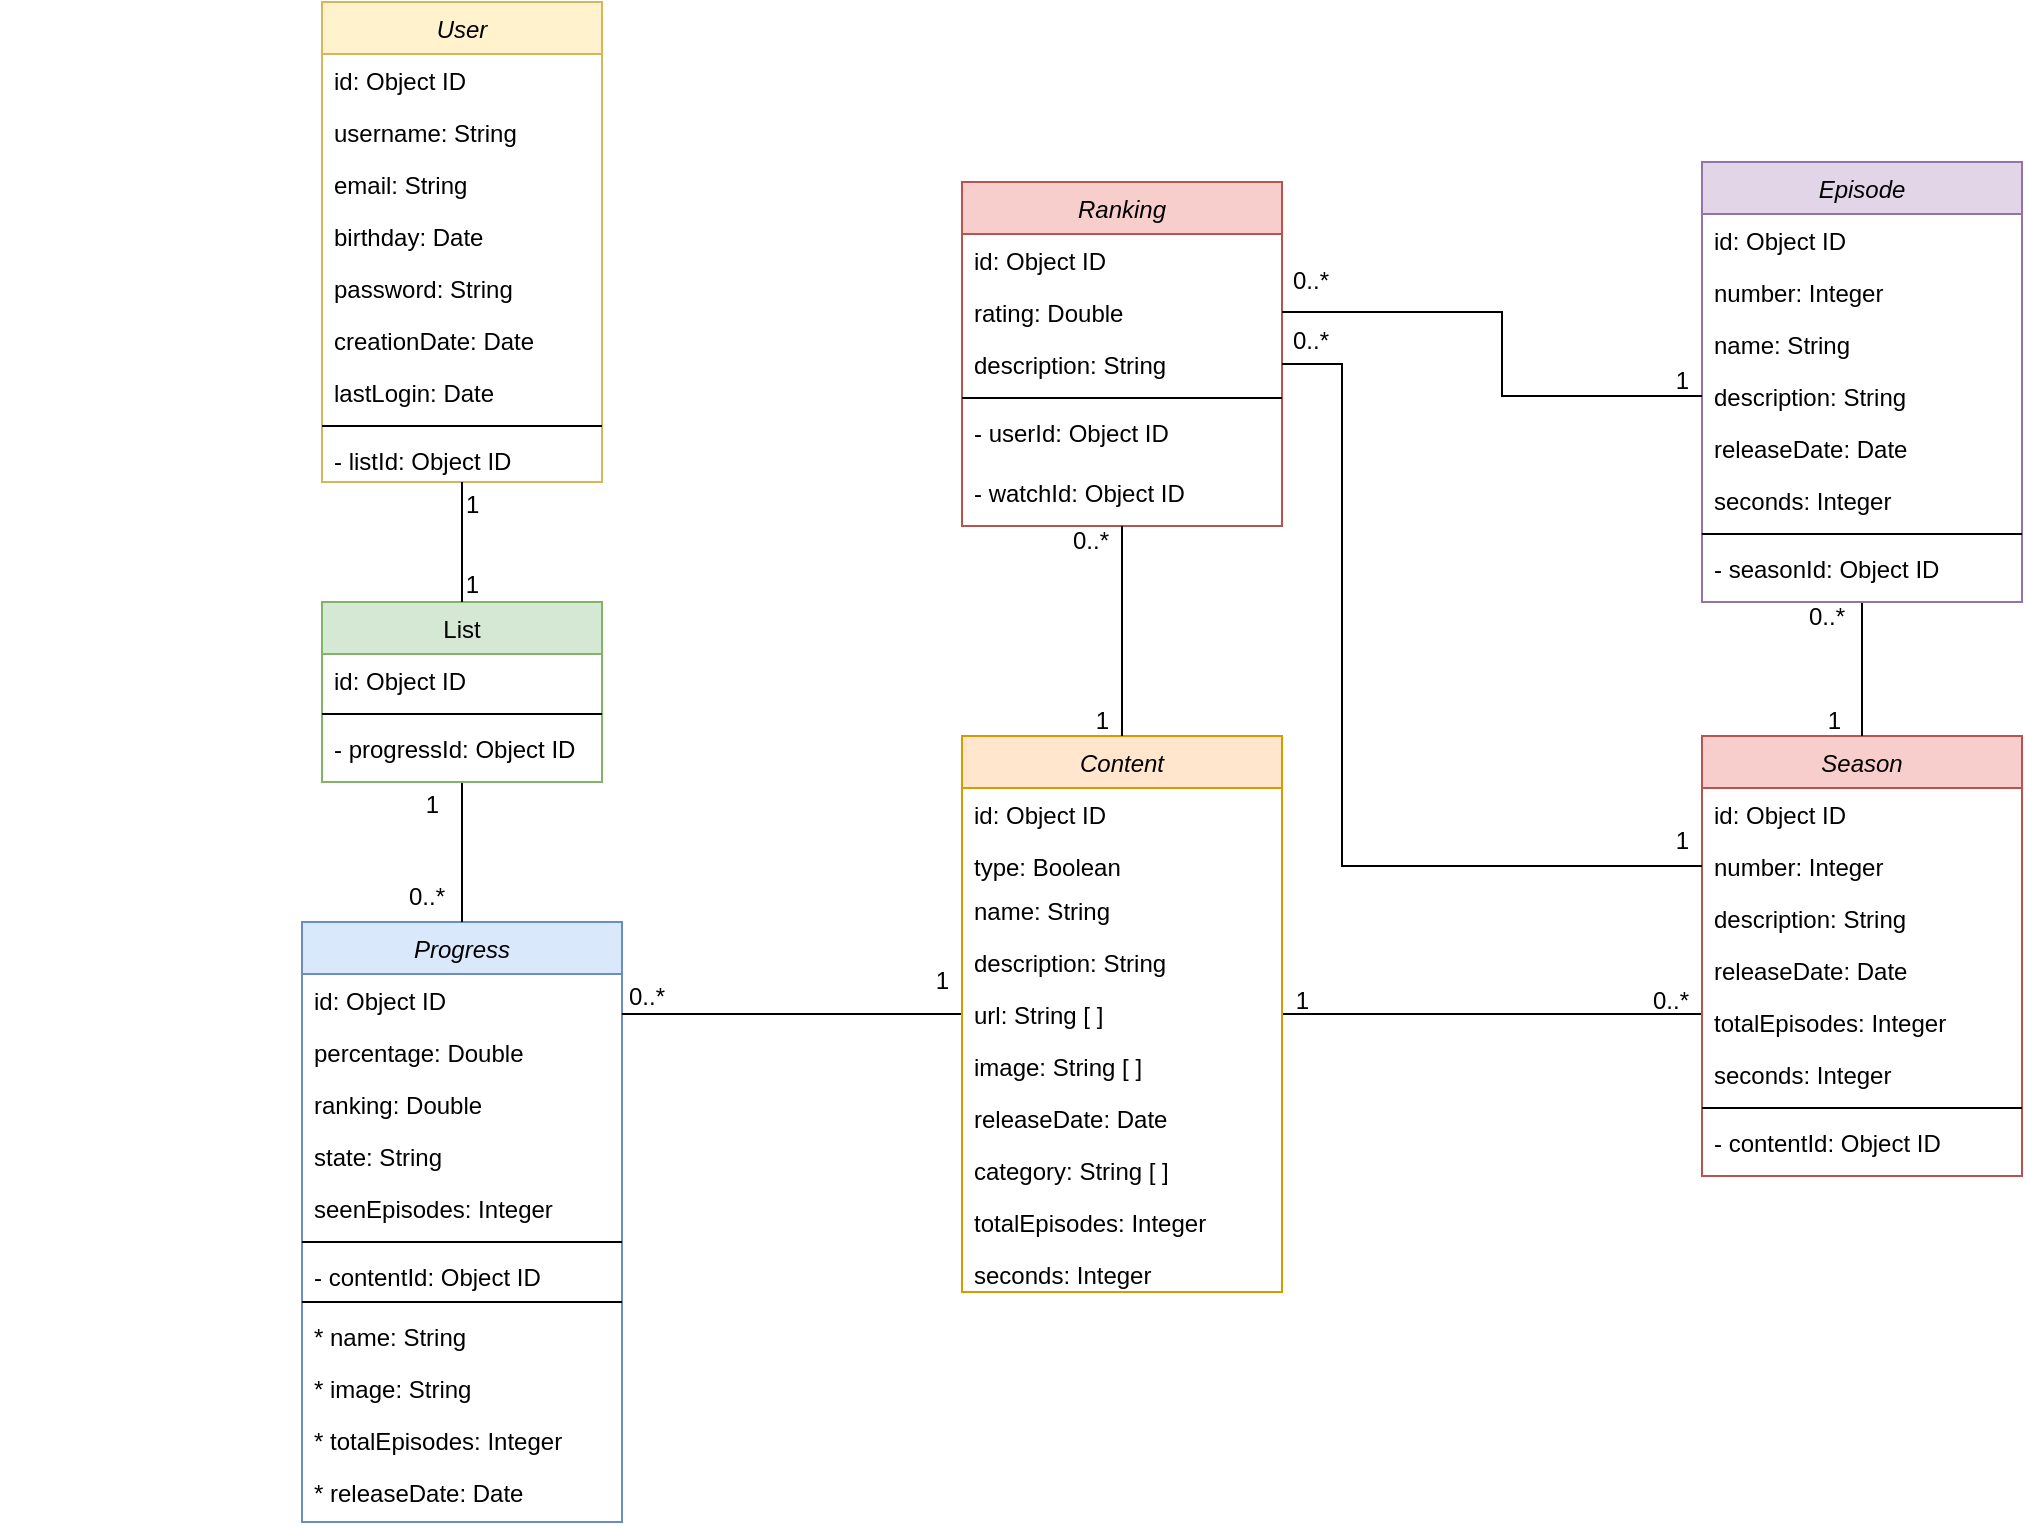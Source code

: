<mxfile version="18.1.2" type="device"><diagram id="C5RBs43oDa-KdzZeNtuy" name="Page-1"><mxGraphModel dx="1873" dy="628" grid="1" gridSize="10" guides="1" tooltips="1" connect="1" arrows="1" fold="1" page="1" pageScale="1" pageWidth="827" pageHeight="1169" math="0" shadow="0"><root><mxCell id="WIyWlLk6GJQsqaUBKTNV-0"/><mxCell id="WIyWlLk6GJQsqaUBKTNV-1" parent="WIyWlLk6GJQsqaUBKTNV-0"/><mxCell id="jVOlEFACnWERSfwX0mXI-0" value="Progress" style="swimlane;fontStyle=2;align=center;verticalAlign=top;childLayout=stackLayout;horizontal=1;startSize=26;horizontalStack=0;resizeParent=1;resizeLast=0;collapsible=1;marginBottom=0;rounded=0;shadow=0;strokeWidth=1;fillColor=#dae8fc;strokeColor=#6c8ebf;" parent="WIyWlLk6GJQsqaUBKTNV-1" vertex="1"><mxGeometry x="-710" y="530" width="160" height="300" as="geometry"><mxRectangle x="230" y="140" width="160" height="26" as="alternateBounds"/></mxGeometry></mxCell><mxCell id="jVOlEFACnWERSfwX0mXI-1" value="id: Object ID" style="text;align=left;verticalAlign=top;spacingLeft=4;spacingRight=4;overflow=hidden;rotatable=0;points=[[0,0.5],[1,0.5]];portConstraint=eastwest;" parent="jVOlEFACnWERSfwX0mXI-0" vertex="1"><mxGeometry y="26" width="160" height="26" as="geometry"/></mxCell><mxCell id="jVOlEFACnWERSfwX0mXI-2" value="percentage: Double" style="text;align=left;verticalAlign=top;spacingLeft=4;spacingRight=4;overflow=hidden;rotatable=0;points=[[0,0.5],[1,0.5]];portConstraint=eastwest;rounded=0;shadow=0;html=0;" parent="jVOlEFACnWERSfwX0mXI-0" vertex="1"><mxGeometry y="52" width="160" height="26" as="geometry"/></mxCell><mxCell id="jVOlEFACnWERSfwX0mXI-3" value="ranking: Double " style="text;align=left;verticalAlign=top;spacingLeft=4;spacingRight=4;overflow=hidden;rotatable=0;points=[[0,0.5],[1,0.5]];portConstraint=eastwest;rounded=0;shadow=0;html=0;" parent="jVOlEFACnWERSfwX0mXI-0" vertex="1"><mxGeometry y="78" width="160" height="26" as="geometry"/></mxCell><mxCell id="jVOlEFACnWERSfwX0mXI-31" value="state: String " style="text;align=left;verticalAlign=top;spacingLeft=4;spacingRight=4;overflow=hidden;rotatable=0;points=[[0,0.5],[1,0.5]];portConstraint=eastwest;rounded=0;shadow=0;html=0;" parent="jVOlEFACnWERSfwX0mXI-0" vertex="1"><mxGeometry y="104" width="160" height="26" as="geometry"/></mxCell><mxCell id="jVOlEFACnWERSfwX0mXI-33" value="seenEpisodes: Integer " style="text;align=left;verticalAlign=top;spacingLeft=4;spacingRight=4;overflow=hidden;rotatable=0;points=[[0,0.5],[1,0.5]];portConstraint=eastwest;rounded=0;shadow=0;html=0;" parent="jVOlEFACnWERSfwX0mXI-0" vertex="1"><mxGeometry y="130" width="160" height="26" as="geometry"/></mxCell><mxCell id="jVOlEFACnWERSfwX0mXI-4" value="" style="line;html=1;strokeWidth=1;align=left;verticalAlign=middle;spacingTop=-1;spacingLeft=3;spacingRight=3;rotatable=0;labelPosition=right;points=[];portConstraint=eastwest;" parent="jVOlEFACnWERSfwX0mXI-0" vertex="1"><mxGeometry y="156" width="160" height="8" as="geometry"/></mxCell><mxCell id="jVOlEFACnWERSfwX0mXI-5" value="- contentId: Object ID" style="text;align=left;verticalAlign=top;spacingLeft=4;spacingRight=4;overflow=hidden;rotatable=0;points=[[0,0.5],[1,0.5]];portConstraint=eastwest;" parent="jVOlEFACnWERSfwX0mXI-0" vertex="1"><mxGeometry y="164" width="160" height="22" as="geometry"/></mxCell><mxCell id="jVOlEFACnWERSfwX0mXI-30" value="" style="line;html=1;strokeWidth=1;align=left;verticalAlign=middle;spacingTop=-1;spacingLeft=3;spacingRight=3;rotatable=0;labelPosition=right;points=[];portConstraint=eastwest;" parent="jVOlEFACnWERSfwX0mXI-0" vertex="1"><mxGeometry y="186" width="160" height="8" as="geometry"/></mxCell><mxCell id="jVOlEFACnWERSfwX0mXI-9" value="* name: String " style="text;align=left;verticalAlign=top;spacingLeft=4;spacingRight=4;overflow=hidden;rotatable=0;points=[[0,0.5],[1,0.5]];portConstraint=eastwest;rounded=0;shadow=0;html=0;" parent="jVOlEFACnWERSfwX0mXI-0" vertex="1"><mxGeometry y="194" width="160" height="26" as="geometry"/></mxCell><mxCell id="jVOlEFACnWERSfwX0mXI-27" value="* image: String " style="text;align=left;verticalAlign=top;spacingLeft=4;spacingRight=4;overflow=hidden;rotatable=0;points=[[0,0.5],[1,0.5]];portConstraint=eastwest;rounded=0;shadow=0;html=0;" parent="jVOlEFACnWERSfwX0mXI-0" vertex="1"><mxGeometry y="220" width="160" height="26" as="geometry"/></mxCell><mxCell id="jVOlEFACnWERSfwX0mXI-26" value="* totalEpisodes: Integer " style="text;align=left;verticalAlign=top;spacingLeft=4;spacingRight=4;overflow=hidden;rotatable=0;points=[[0,0.5],[1,0.5]];portConstraint=eastwest;rounded=0;shadow=0;html=0;" parent="jVOlEFACnWERSfwX0mXI-0" vertex="1"><mxGeometry y="246" width="160" height="26" as="geometry"/></mxCell><mxCell id="jVOlEFACnWERSfwX0mXI-32" value="* releaseDate: Date " style="text;align=left;verticalAlign=top;spacingLeft=4;spacingRight=4;overflow=hidden;rotatable=0;points=[[0,0.5],[1,0.5]];portConstraint=eastwest;rounded=0;shadow=0;html=0;" parent="jVOlEFACnWERSfwX0mXI-0" vertex="1"><mxGeometry y="272" width="160" height="26" as="geometry"/></mxCell><mxCell id="jVOlEFACnWERSfwX0mXI-10" value="User" style="swimlane;fontStyle=2;align=center;verticalAlign=top;childLayout=stackLayout;horizontal=1;startSize=26;horizontalStack=0;resizeParent=1;resizeLast=0;collapsible=1;marginBottom=0;rounded=0;shadow=0;strokeWidth=1;fillColor=#fff2cc;strokeColor=#d6b656;" parent="WIyWlLk6GJQsqaUBKTNV-1" vertex="1"><mxGeometry x="-700" y="70" width="140" height="240" as="geometry"><mxRectangle x="230" y="140" width="160" height="26" as="alternateBounds"/></mxGeometry></mxCell><mxCell id="jVOlEFACnWERSfwX0mXI-11" value="id: Object ID" style="text;align=left;verticalAlign=top;spacingLeft=4;spacingRight=4;overflow=hidden;rotatable=0;points=[[0,0.5],[1,0.5]];portConstraint=eastwest;" parent="jVOlEFACnWERSfwX0mXI-10" vertex="1"><mxGeometry y="26" width="140" height="26" as="geometry"/></mxCell><mxCell id="jVOlEFACnWERSfwX0mXI-12" value="username: String" style="text;align=left;verticalAlign=top;spacingLeft=4;spacingRight=4;overflow=hidden;rotatable=0;points=[[0,0.5],[1,0.5]];portConstraint=eastwest;rounded=0;shadow=0;html=0;" parent="jVOlEFACnWERSfwX0mXI-10" vertex="1"><mxGeometry y="52" width="140" height="26" as="geometry"/></mxCell><mxCell id="jVOlEFACnWERSfwX0mXI-13" value="email: String " style="text;align=left;verticalAlign=top;spacingLeft=4;spacingRight=4;overflow=hidden;rotatable=0;points=[[0,0.5],[1,0.5]];portConstraint=eastwest;rounded=0;shadow=0;html=0;" parent="jVOlEFACnWERSfwX0mXI-10" vertex="1"><mxGeometry y="78" width="140" height="26" as="geometry"/></mxCell><mxCell id="jVOlEFACnWERSfwX0mXI-14" value="birthday: Date " style="text;align=left;verticalAlign=top;spacingLeft=4;spacingRight=4;overflow=hidden;rotatable=0;points=[[0,0.5],[1,0.5]];portConstraint=eastwest;rounded=0;shadow=0;html=0;" parent="jVOlEFACnWERSfwX0mXI-10" vertex="1"><mxGeometry y="104" width="140" height="26" as="geometry"/></mxCell><mxCell id="jVOlEFACnWERSfwX0mXI-15" value="password: String " style="text;align=left;verticalAlign=top;spacingLeft=4;spacingRight=4;overflow=hidden;rotatable=0;points=[[0,0.5],[1,0.5]];portConstraint=eastwest;rounded=0;shadow=0;html=0;" parent="jVOlEFACnWERSfwX0mXI-10" vertex="1"><mxGeometry y="130" width="140" height="26" as="geometry"/></mxCell><mxCell id="jVOlEFACnWERSfwX0mXI-16" value="creationDate: Date " style="text;align=left;verticalAlign=top;spacingLeft=4;spacingRight=4;overflow=hidden;rotatable=0;points=[[0,0.5],[1,0.5]];portConstraint=eastwest;rounded=0;shadow=0;html=0;" parent="jVOlEFACnWERSfwX0mXI-10" vertex="1"><mxGeometry y="156" width="140" height="26" as="geometry"/></mxCell><mxCell id="jVOlEFACnWERSfwX0mXI-17" value="lastLogin: Date " style="text;align=left;verticalAlign=top;spacingLeft=4;spacingRight=4;overflow=hidden;rotatable=0;points=[[0,0.5],[1,0.5]];portConstraint=eastwest;rounded=0;shadow=0;html=0;" parent="jVOlEFACnWERSfwX0mXI-10" vertex="1"><mxGeometry y="182" width="140" height="26" as="geometry"/></mxCell><mxCell id="jVOlEFACnWERSfwX0mXI-18" value="" style="line;html=1;strokeWidth=1;align=left;verticalAlign=middle;spacingTop=-1;spacingLeft=3;spacingRight=3;rotatable=0;labelPosition=right;points=[];portConstraint=eastwest;" parent="jVOlEFACnWERSfwX0mXI-10" vertex="1"><mxGeometry y="208" width="140" height="8" as="geometry"/></mxCell><mxCell id="jVOlEFACnWERSfwX0mXI-19" value="- listId: Object ID" style="text;align=left;verticalAlign=top;spacingLeft=4;spacingRight=4;overflow=hidden;rotatable=0;points=[[0,0.5],[1,0.5]];portConstraint=eastwest;" parent="jVOlEFACnWERSfwX0mXI-10" vertex="1"><mxGeometry y="216" width="140" height="24" as="geometry"/></mxCell><mxCell id="ga9WrHaloI6LaUh1AZcm-3" style="edgeStyle=elbowEdgeStyle;rounded=0;orthogonalLoop=1;jettySize=auto;html=1;startArrow=none;startFill=0;endArrow=none;endFill=0;entryX=0.5;entryY=0;entryDx=0;entryDy=0;exitX=0.5;exitY=1;exitDx=0;exitDy=0;" parent="WIyWlLk6GJQsqaUBKTNV-1" edge="1" target="jVOlEFACnWERSfwX0mXI-0" source="jVOlEFACnWERSfwX0mXI-20"><mxGeometry relative="1" as="geometry"><mxPoint x="-413" y="240" as="targetPoint"/><mxPoint x="-560" y="415" as="sourcePoint"/><Array as="points"><mxPoint x="-630" y="500"/><mxPoint x="-500" y="200"/><mxPoint x="-450" y="420"/><mxPoint x="-450" y="540"/><mxPoint x="-400" y="270"/><mxPoint x="-410" y="100"/><mxPoint x="-440" y="55"/></Array></mxGeometry></mxCell><mxCell id="jVOlEFACnWERSfwX0mXI-20" value="List" style="swimlane;fontStyle=0;align=center;verticalAlign=top;childLayout=stackLayout;horizontal=1;startSize=26;horizontalStack=0;resizeParent=1;resizeLast=0;collapsible=1;marginBottom=0;rounded=0;shadow=0;strokeWidth=1;fillColor=#d5e8d4;strokeColor=#82b366;" parent="WIyWlLk6GJQsqaUBKTNV-1" vertex="1"><mxGeometry x="-700" y="370" width="140" height="90" as="geometry"><mxRectangle x="130" y="380" width="160" height="26" as="alternateBounds"/></mxGeometry></mxCell><mxCell id="jVOlEFACnWERSfwX0mXI-21" value="id: Object ID" style="text;align=left;verticalAlign=top;spacingLeft=4;spacingRight=4;overflow=hidden;rotatable=0;points=[[0,0.5],[1,0.5]];portConstraint=eastwest;" parent="jVOlEFACnWERSfwX0mXI-20" vertex="1"><mxGeometry y="26" width="140" height="26" as="geometry"/></mxCell><mxCell id="jVOlEFACnWERSfwX0mXI-23" value="" style="line;html=1;strokeWidth=1;align=left;verticalAlign=middle;spacingTop=-1;spacingLeft=3;spacingRight=3;rotatable=0;labelPosition=right;points=[];portConstraint=eastwest;" parent="jVOlEFACnWERSfwX0mXI-20" vertex="1"><mxGeometry y="52" width="140" height="8" as="geometry"/></mxCell><mxCell id="jVOlEFACnWERSfwX0mXI-25" value="- progressId: Object ID" style="text;align=left;verticalAlign=top;spacingLeft=4;spacingRight=4;overflow=hidden;rotatable=0;points=[[0,0.5],[1,0.5]];portConstraint=eastwest;" parent="jVOlEFACnWERSfwX0mXI-20" vertex="1"><mxGeometry y="60" width="140" height="20" as="geometry"/></mxCell><mxCell id="ga9WrHaloI6LaUh1AZcm-5" style="rounded=0;orthogonalLoop=1;jettySize=auto;html=1;startArrow=none;startFill=0;endArrow=none;endFill=0;exitX=0;exitY=0.5;exitDx=0;exitDy=0;edgeStyle=orthogonalEdgeStyle;" parent="WIyWlLk6GJQsqaUBKTNV-1" source="w2eWb-jnBA8h8P5q5hDk-0" target="jVOlEFACnWERSfwX0mXI-0" edge="1"><mxGeometry relative="1" as="geometry"><Array as="points"><mxPoint x="-510" y="576"/><mxPoint x="-510" y="576"/></Array></mxGeometry></mxCell><mxCell id="ga9WrHaloI6LaUh1AZcm-6" style="edgeStyle=elbowEdgeStyle;rounded=0;orthogonalLoop=1;jettySize=auto;html=1;startArrow=none;startFill=0;endArrow=none;endFill=0;entryX=1;entryY=0.5;entryDx=0;entryDy=0;" parent="WIyWlLk6GJQsqaUBKTNV-1" source="jVOlEFACnWERSfwX0mXI-81" target="w2eWb-jnBA8h8P5q5hDk-0" edge="1"><mxGeometry relative="1" as="geometry"><Array as="points"><mxPoint x="40" y="580"/><mxPoint x="10" y="634"/><mxPoint x="-10" y="640"/><mxPoint x="-30" y="630"/><mxPoint x="-20" y="620"/></Array></mxGeometry></mxCell><mxCell id="jVOlEFACnWERSfwX0mXI-81" value="Season" style="swimlane;fontStyle=2;align=center;verticalAlign=top;childLayout=stackLayout;horizontal=1;startSize=26;horizontalStack=0;resizeParent=1;resizeLast=0;collapsible=1;marginBottom=0;rounded=0;shadow=0;strokeWidth=1;fillColor=#f8cecc;strokeColor=#b85450;" parent="WIyWlLk6GJQsqaUBKTNV-1" vertex="1"><mxGeometry x="-10" y="437" width="160" height="220" as="geometry"><mxRectangle x="230" y="140" width="160" height="26" as="alternateBounds"/></mxGeometry></mxCell><mxCell id="jVOlEFACnWERSfwX0mXI-82" value="id: Object ID" style="text;align=left;verticalAlign=top;spacingLeft=4;spacingRight=4;overflow=hidden;rotatable=0;points=[[0,0.5],[1,0.5]];portConstraint=eastwest;" parent="jVOlEFACnWERSfwX0mXI-81" vertex="1"><mxGeometry y="26" width="160" height="26" as="geometry"/></mxCell><mxCell id="jVOlEFACnWERSfwX0mXI-83" value="number: Integer " style="text;align=left;verticalAlign=top;spacingLeft=4;spacingRight=4;overflow=hidden;rotatable=0;points=[[0,0.5],[1,0.5]];portConstraint=eastwest;rounded=0;shadow=0;html=0;" parent="jVOlEFACnWERSfwX0mXI-81" vertex="1"><mxGeometry y="52" width="160" height="26" as="geometry"/></mxCell><mxCell id="jVOlEFACnWERSfwX0mXI-84" value="description: String " style="text;align=left;verticalAlign=top;spacingLeft=4;spacingRight=4;overflow=hidden;rotatable=0;points=[[0,0.5],[1,0.5]];portConstraint=eastwest;rounded=0;shadow=0;html=0;" parent="jVOlEFACnWERSfwX0mXI-81" vertex="1"><mxGeometry y="78" width="160" height="26" as="geometry"/></mxCell><mxCell id="jVOlEFACnWERSfwX0mXI-86" value="releaseDate: Date " style="text;align=left;verticalAlign=top;spacingLeft=4;spacingRight=4;overflow=hidden;rotatable=0;points=[[0,0.5],[1,0.5]];portConstraint=eastwest;rounded=0;shadow=0;html=0;" parent="jVOlEFACnWERSfwX0mXI-81" vertex="1"><mxGeometry y="104" width="160" height="26" as="geometry"/></mxCell><mxCell id="jVOlEFACnWERSfwX0mXI-88" value="totalEpisodes: Integer " style="text;align=left;verticalAlign=top;spacingLeft=4;spacingRight=4;overflow=hidden;rotatable=0;points=[[0,0.5],[1,0.5]];portConstraint=eastwest;rounded=0;shadow=0;html=0;" parent="jVOlEFACnWERSfwX0mXI-81" vertex="1"><mxGeometry y="130" width="160" height="26" as="geometry"/></mxCell><mxCell id="w2eWb-jnBA8h8P5q5hDk-19" value="seconds: Integer " style="text;align=left;verticalAlign=top;spacingLeft=4;spacingRight=4;overflow=hidden;rotatable=0;points=[[0,0.5],[1,0.5]];portConstraint=eastwest;rounded=0;shadow=0;html=0;" vertex="1" parent="jVOlEFACnWERSfwX0mXI-81"><mxGeometry y="156" width="160" height="26" as="geometry"/></mxCell><mxCell id="jVOlEFACnWERSfwX0mXI-103" value="" style="line;html=1;strokeWidth=1;align=left;verticalAlign=middle;spacingTop=-1;spacingLeft=3;spacingRight=3;rotatable=0;labelPosition=right;points=[];portConstraint=eastwest;" parent="jVOlEFACnWERSfwX0mXI-81" vertex="1"><mxGeometry y="182" width="160" height="8" as="geometry"/></mxCell><mxCell id="w2eWb-jnBA8h8P5q5hDk-21" value="- contentId: Object ID" style="text;align=left;verticalAlign=top;spacingLeft=4;spacingRight=4;overflow=hidden;rotatable=0;points=[[0,0.5],[1,0.5]];portConstraint=eastwest;" vertex="1" parent="jVOlEFACnWERSfwX0mXI-81"><mxGeometry y="190" width="160" height="22" as="geometry"/></mxCell><mxCell id="ga9WrHaloI6LaUh1AZcm-8" style="edgeStyle=elbowEdgeStyle;rounded=0;orthogonalLoop=1;jettySize=auto;html=1;startArrow=none;startFill=0;endArrow=none;endFill=0;" parent="WIyWlLk6GJQsqaUBKTNV-1" source="jVOlEFACnWERSfwX0mXI-93" target="jVOlEFACnWERSfwX0mXI-81" edge="1"><mxGeometry relative="1" as="geometry"><Array as="points"><mxPoint x="120" y="450"/><mxPoint x="70" y="460"/><mxPoint x="200" y="280"/></Array></mxGeometry></mxCell><mxCell id="jVOlEFACnWERSfwX0mXI-93" value="Episode" style="swimlane;fontStyle=2;align=center;verticalAlign=top;childLayout=stackLayout;horizontal=1;startSize=26;horizontalStack=0;resizeParent=1;resizeLast=0;collapsible=1;marginBottom=0;rounded=0;shadow=0;strokeWidth=1;fillColor=#e1d5e7;strokeColor=#9673a6;" parent="WIyWlLk6GJQsqaUBKTNV-1" vertex="1"><mxGeometry x="-10" y="150" width="160" height="220" as="geometry"><mxRectangle x="230" y="140" width="160" height="26" as="alternateBounds"/></mxGeometry></mxCell><mxCell id="jVOlEFACnWERSfwX0mXI-94" value="id: Object ID" style="text;align=left;verticalAlign=top;spacingLeft=4;spacingRight=4;overflow=hidden;rotatable=0;points=[[0,0.5],[1,0.5]];portConstraint=eastwest;" parent="jVOlEFACnWERSfwX0mXI-93" vertex="1"><mxGeometry y="26" width="160" height="26" as="geometry"/></mxCell><mxCell id="jVOlEFACnWERSfwX0mXI-95" value="number: Integer " style="text;align=left;verticalAlign=top;spacingLeft=4;spacingRight=4;overflow=hidden;rotatable=0;points=[[0,0.5],[1,0.5]];portConstraint=eastwest;rounded=0;shadow=0;html=0;" parent="jVOlEFACnWERSfwX0mXI-93" vertex="1"><mxGeometry y="52" width="160" height="26" as="geometry"/></mxCell><mxCell id="jVOlEFACnWERSfwX0mXI-100" value="name: String " style="text;align=left;verticalAlign=top;spacingLeft=4;spacingRight=4;overflow=hidden;rotatable=0;points=[[0,0.5],[1,0.5]];portConstraint=eastwest;rounded=0;shadow=0;html=0;" parent="jVOlEFACnWERSfwX0mXI-93" vertex="1"><mxGeometry y="78" width="160" height="26" as="geometry"/></mxCell><mxCell id="jVOlEFACnWERSfwX0mXI-96" value="description: String " style="text;align=left;verticalAlign=top;spacingLeft=4;spacingRight=4;overflow=hidden;rotatable=0;points=[[0,0.5],[1,0.5]];portConstraint=eastwest;rounded=0;shadow=0;html=0;" parent="jVOlEFACnWERSfwX0mXI-93" vertex="1"><mxGeometry y="104" width="160" height="26" as="geometry"/></mxCell><mxCell id="jVOlEFACnWERSfwX0mXI-97" value="releaseDate: Date " style="text;align=left;verticalAlign=top;spacingLeft=4;spacingRight=4;overflow=hidden;rotatable=0;points=[[0,0.5],[1,0.5]];portConstraint=eastwest;rounded=0;shadow=0;html=0;" parent="jVOlEFACnWERSfwX0mXI-93" vertex="1"><mxGeometry y="130" width="160" height="26" as="geometry"/></mxCell><mxCell id="jVOlEFACnWERSfwX0mXI-99" value="seconds: Integer " style="text;align=left;verticalAlign=top;spacingLeft=4;spacingRight=4;overflow=hidden;rotatable=0;points=[[0,0.5],[1,0.5]];portConstraint=eastwest;rounded=0;shadow=0;html=0;" parent="jVOlEFACnWERSfwX0mXI-93" vertex="1"><mxGeometry y="156" width="160" height="26" as="geometry"/></mxCell><mxCell id="jVOlEFACnWERSfwX0mXI-101" value="" style="line;html=1;strokeWidth=1;align=left;verticalAlign=middle;spacingTop=-1;spacingLeft=3;spacingRight=3;rotatable=0;labelPosition=right;points=[];portConstraint=eastwest;" parent="jVOlEFACnWERSfwX0mXI-93" vertex="1"><mxGeometry y="182" width="160" height="8" as="geometry"/></mxCell><mxCell id="jVOlEFACnWERSfwX0mXI-102" value="- seasonId: Object ID" style="text;align=left;verticalAlign=top;spacingLeft=4;spacingRight=4;overflow=hidden;rotatable=0;points=[[0,0.5],[1,0.5]];portConstraint=eastwest;" parent="jVOlEFACnWERSfwX0mXI-93" vertex="1"><mxGeometry y="190" width="160" height="22" as="geometry"/></mxCell><mxCell id="jVOlEFACnWERSfwX0mXI-106" value="" style="endArrow=none;shadow=0;strokeWidth=1;rounded=0;endFill=0;edgeStyle=elbowEdgeStyle;elbow=vertical;exitX=0.5;exitY=1;exitDx=0;exitDy=0;html=1;" parent="WIyWlLk6GJQsqaUBKTNV-1" source="jVOlEFACnWERSfwX0mXI-10" target="jVOlEFACnWERSfwX0mXI-20" edge="1"><mxGeometry x="0.5" y="41" relative="1" as="geometry"><mxPoint x="-630" y="410" as="sourcePoint"/><mxPoint x="-560" y="460" as="targetPoint"/><mxPoint x="-40" y="32" as="offset"/><Array as="points"><mxPoint x="-630" y="370"/><mxPoint x="-600" y="490"/><mxPoint x="-640" y="460"/><mxPoint x="-570" y="410"/><mxPoint x="-590" y="500"/><mxPoint x="-630" y="700"/><mxPoint x="-560" y="390"/></Array></mxGeometry></mxCell><mxCell id="jVOlEFACnWERSfwX0mXI-107" value="1" style="resizable=0;align=left;verticalAlign=bottom;labelBackgroundColor=none;fontSize=12;" parent="jVOlEFACnWERSfwX0mXI-106" connectable="0" vertex="1"><mxGeometry x="-1" relative="1" as="geometry"><mxPoint y="20" as="offset"/></mxGeometry></mxCell><mxCell id="jVOlEFACnWERSfwX0mXI-108" value="1" style="resizable=0;align=right;verticalAlign=bottom;labelBackgroundColor=none;fontSize=12;" parent="jVOlEFACnWERSfwX0mXI-106" connectable="0" vertex="1"><mxGeometry x="1" relative="1" as="geometry"><mxPoint x="10" as="offset"/></mxGeometry></mxCell><mxCell id="ga9WrHaloI6LaUh1AZcm-11" value="1" style="resizable=0;align=right;verticalAlign=bottom;labelBackgroundColor=none;fontSize=12;" parent="WIyWlLk6GJQsqaUBKTNV-1" connectable="0" vertex="1"><mxGeometry x="-640" y="480" as="geometry"/></mxCell><mxCell id="ga9WrHaloI6LaUh1AZcm-12" value="0..*" style="resizable=0;align=right;verticalAlign=bottom;labelBackgroundColor=none;fontSize=12;" parent="WIyWlLk6GJQsqaUBKTNV-1" connectable="0" vertex="1"><mxGeometry x="-110" y="540" as="geometry"><mxPoint x="173" y="-154" as="offset"/></mxGeometry></mxCell><mxCell id="ga9WrHaloI6LaUh1AZcm-13" value="0..*" style="resizable=0;align=right;verticalAlign=bottom;labelBackgroundColor=none;fontSize=12;" parent="WIyWlLk6GJQsqaUBKTNV-1" connectable="0" vertex="1"><mxGeometry x="-810" y="680" as="geometry"><mxPoint x="173" y="-154" as="offset"/></mxGeometry></mxCell><mxCell id="ga9WrHaloI6LaUh1AZcm-15" value="0..*" style="resizable=0;align=right;verticalAlign=bottom;labelBackgroundColor=none;fontSize=12;" parent="WIyWlLk6GJQsqaUBKTNV-1" connectable="0" vertex="1"><mxGeometry x="-700" y="730" as="geometry"><mxPoint x="173" y="-154" as="offset"/></mxGeometry></mxCell><mxCell id="ga9WrHaloI6LaUh1AZcm-16" value="1" style="resizable=0;align=right;verticalAlign=bottom;labelBackgroundColor=none;fontSize=12;" parent="WIyWlLk6GJQsqaUBKTNV-1" connectable="0" vertex="1"><mxGeometry x="-860" y="480" as="geometry"><mxPoint x="475" y="88" as="offset"/></mxGeometry></mxCell><mxCell id="ga9WrHaloI6LaUh1AZcm-17" value="1" style="resizable=0;align=right;verticalAlign=bottom;labelBackgroundColor=none;fontSize=12;" parent="WIyWlLk6GJQsqaUBKTNV-1" connectable="0" vertex="1"><mxGeometry x="-414" y="350" as="geometry"><mxPoint x="475" y="88" as="offset"/></mxGeometry></mxCell><mxCell id="ga9WrHaloI6LaUh1AZcm-18" value="1" style="resizable=0;align=right;verticalAlign=bottom;labelBackgroundColor=none;fontSize=12;" parent="WIyWlLk6GJQsqaUBKTNV-1" connectable="0" vertex="1"><mxGeometry x="-680" y="490" as="geometry"><mxPoint x="475" y="88" as="offset"/></mxGeometry></mxCell><mxCell id="ga9WrHaloI6LaUh1AZcm-19" value="0..*" style="resizable=0;align=right;verticalAlign=bottom;labelBackgroundColor=none;fontSize=12;" parent="WIyWlLk6GJQsqaUBKTNV-1" connectable="0" vertex="1"><mxGeometry x="-490" y="490" as="geometry"><mxPoint x="475" y="88" as="offset"/></mxGeometry></mxCell><mxCell id="w2eWb-jnBA8h8P5q5hDk-1" value="Ranking" style="swimlane;fontStyle=2;align=center;verticalAlign=top;childLayout=stackLayout;horizontal=1;startSize=26;horizontalStack=0;resizeParent=1;resizeLast=0;collapsible=1;marginBottom=0;rounded=0;shadow=0;strokeWidth=1;fillColor=#f8cecc;strokeColor=#b85450;" vertex="1" parent="WIyWlLk6GJQsqaUBKTNV-1"><mxGeometry x="-380" y="160" width="160" height="172" as="geometry"><mxRectangle x="230" y="140" width="160" height="26" as="alternateBounds"/></mxGeometry></mxCell><mxCell id="w2eWb-jnBA8h8P5q5hDk-2" value="id: Object ID" style="text;align=left;verticalAlign=top;spacingLeft=4;spacingRight=4;overflow=hidden;rotatable=0;points=[[0,0.5],[1,0.5]];portConstraint=eastwest;" vertex="1" parent="w2eWb-jnBA8h8P5q5hDk-1"><mxGeometry y="26" width="160" height="26" as="geometry"/></mxCell><mxCell id="w2eWb-jnBA8h8P5q5hDk-22" value="rating: Double " style="text;align=left;verticalAlign=top;spacingLeft=4;spacingRight=4;overflow=hidden;rotatable=0;points=[[0,0.5],[1,0.5]];portConstraint=eastwest;rounded=0;shadow=0;html=0;" vertex="1" parent="w2eWb-jnBA8h8P5q5hDk-1"><mxGeometry y="52" width="160" height="26" as="geometry"/></mxCell><mxCell id="w2eWb-jnBA8h8P5q5hDk-4" value="description: String " style="text;align=left;verticalAlign=top;spacingLeft=4;spacingRight=4;overflow=hidden;rotatable=0;points=[[0,0.5],[1,0.5]];portConstraint=eastwest;rounded=0;shadow=0;html=0;" vertex="1" parent="w2eWb-jnBA8h8P5q5hDk-1"><mxGeometry y="78" width="160" height="26" as="geometry"/></mxCell><mxCell id="w2eWb-jnBA8h8P5q5hDk-8" value="" style="line;html=1;strokeWidth=1;align=left;verticalAlign=middle;spacingTop=-1;spacingLeft=3;spacingRight=3;rotatable=0;labelPosition=right;points=[];portConstraint=eastwest;" vertex="1" parent="w2eWb-jnBA8h8P5q5hDk-1"><mxGeometry y="104" width="160" height="8" as="geometry"/></mxCell><mxCell id="w2eWb-jnBA8h8P5q5hDk-9" value="- userId: Object ID" style="text;align=left;verticalAlign=top;spacingLeft=4;spacingRight=4;overflow=hidden;rotatable=0;points=[[0,0.5],[1,0.5]];portConstraint=eastwest;" vertex="1" parent="w2eWb-jnBA8h8P5q5hDk-1"><mxGeometry y="112" width="160" height="30" as="geometry"/></mxCell><mxCell id="w2eWb-jnBA8h8P5q5hDk-32" value="- watchId: Object ID" style="text;align=left;verticalAlign=top;spacingLeft=4;spacingRight=4;overflow=hidden;rotatable=0;points=[[0,0.5],[1,0.5]];portConstraint=eastwest;" vertex="1" parent="w2eWb-jnBA8h8P5q5hDk-1"><mxGeometry y="142" width="160" height="30" as="geometry"/></mxCell><mxCell id="w2eWb-jnBA8h8P5q5hDk-10" value="Content" style="swimlane;fontStyle=2;align=center;verticalAlign=top;childLayout=stackLayout;horizontal=1;startSize=26;horizontalStack=0;resizeParent=1;resizeLast=0;collapsible=1;marginBottom=0;rounded=0;shadow=0;strokeWidth=1;fillColor=#ffe6cc;strokeColor=#d79b00;" vertex="1" parent="WIyWlLk6GJQsqaUBKTNV-1"><mxGeometry x="-380" y="437" width="160" height="278" as="geometry"><mxRectangle x="230" y="140" width="160" height="26" as="alternateBounds"/></mxGeometry></mxCell><mxCell id="w2eWb-jnBA8h8P5q5hDk-11" value="id: Object ID" style="text;align=left;verticalAlign=top;spacingLeft=4;spacingRight=4;overflow=hidden;rotatable=0;points=[[0,0.5],[1,0.5]];portConstraint=eastwest;" vertex="1" parent="w2eWb-jnBA8h8P5q5hDk-10"><mxGeometry y="26" width="160" height="26" as="geometry"/></mxCell><mxCell id="w2eWb-jnBA8h8P5q5hDk-20" value="type: Boolean " style="text;align=left;verticalAlign=top;spacingLeft=4;spacingRight=4;overflow=hidden;rotatable=0;points=[[0,0.5],[1,0.5]];portConstraint=eastwest;rounded=0;shadow=0;html=0;" vertex="1" parent="w2eWb-jnBA8h8P5q5hDk-10"><mxGeometry y="52" width="160" height="22" as="geometry"/></mxCell><mxCell id="w2eWb-jnBA8h8P5q5hDk-12" value="name: String " style="text;align=left;verticalAlign=top;spacingLeft=4;spacingRight=4;overflow=hidden;rotatable=0;points=[[0,0.5],[1,0.5]];portConstraint=eastwest;rounded=0;shadow=0;html=0;" vertex="1" parent="w2eWb-jnBA8h8P5q5hDk-10"><mxGeometry y="74" width="160" height="26" as="geometry"/></mxCell><mxCell id="w2eWb-jnBA8h8P5q5hDk-13" value="description: String " style="text;align=left;verticalAlign=top;spacingLeft=4;spacingRight=4;overflow=hidden;rotatable=0;points=[[0,0.5],[1,0.5]];portConstraint=eastwest;rounded=0;shadow=0;html=0;" vertex="1" parent="w2eWb-jnBA8h8P5q5hDk-10"><mxGeometry y="100" width="160" height="26" as="geometry"/></mxCell><mxCell id="w2eWb-jnBA8h8P5q5hDk-0" value="url: String [ ]" style="text;align=left;verticalAlign=top;spacingLeft=4;spacingRight=4;overflow=hidden;rotatable=0;points=[[0,0.5],[1,0.5]];portConstraint=eastwest;rounded=0;shadow=0;html=0;" vertex="1" parent="w2eWb-jnBA8h8P5q5hDk-10"><mxGeometry y="126" width="160" height="26" as="geometry"/></mxCell><mxCell id="w2eWb-jnBA8h8P5q5hDk-14" value="image: String [ ]" style="text;align=left;verticalAlign=top;spacingLeft=4;spacingRight=4;overflow=hidden;rotatable=0;points=[[0,0.5],[1,0.5]];portConstraint=eastwest;rounded=0;shadow=0;html=0;" vertex="1" parent="w2eWb-jnBA8h8P5q5hDk-10"><mxGeometry y="152" width="160" height="26" as="geometry"/></mxCell><mxCell id="w2eWb-jnBA8h8P5q5hDk-15" value="releaseDate: Date " style="text;align=left;verticalAlign=top;spacingLeft=4;spacingRight=4;overflow=hidden;rotatable=0;points=[[0,0.5],[1,0.5]];portConstraint=eastwest;rounded=0;shadow=0;html=0;" vertex="1" parent="w2eWb-jnBA8h8P5q5hDk-10"><mxGeometry y="178" width="160" height="26" as="geometry"/></mxCell><mxCell id="w2eWb-jnBA8h8P5q5hDk-16" value="category: String [ ]" style="text;align=left;verticalAlign=top;spacingLeft=4;spacingRight=4;overflow=hidden;rotatable=0;points=[[0,0.5],[1,0.5]];portConstraint=eastwest;rounded=0;shadow=0;html=0;" vertex="1" parent="w2eWb-jnBA8h8P5q5hDk-10"><mxGeometry y="204" width="160" height="26" as="geometry"/></mxCell><mxCell id="w2eWb-jnBA8h8P5q5hDk-17" value="totalEpisodes: Integer " style="text;align=left;verticalAlign=top;spacingLeft=4;spacingRight=4;overflow=hidden;rotatable=0;points=[[0,0.5],[1,0.5]];portConstraint=eastwest;rounded=0;shadow=0;html=0;" vertex="1" parent="w2eWb-jnBA8h8P5q5hDk-10"><mxGeometry y="230" width="160" height="26" as="geometry"/></mxCell><mxCell id="w2eWb-jnBA8h8P5q5hDk-18" value="seconds: Integer " style="text;align=left;verticalAlign=top;spacingLeft=4;spacingRight=4;overflow=hidden;rotatable=0;points=[[0,0.5],[1,0.5]];portConstraint=eastwest;rounded=0;shadow=0;html=0;" vertex="1" parent="w2eWb-jnBA8h8P5q5hDk-10"><mxGeometry y="256" width="160" height="22" as="geometry"/></mxCell><mxCell id="w2eWb-jnBA8h8P5q5hDk-23" style="rounded=0;orthogonalLoop=1;jettySize=auto;html=1;startArrow=none;startFill=0;endArrow=none;endFill=0;entryX=0.5;entryY=0;entryDx=0;entryDy=0;exitX=0.5;exitY=1;exitDx=0;exitDy=0;" edge="1" parent="WIyWlLk6GJQsqaUBKTNV-1" source="w2eWb-jnBA8h8P5q5hDk-1" target="w2eWb-jnBA8h8P5q5hDk-10"><mxGeometry relative="1" as="geometry"><mxPoint x="-300" y="350" as="sourcePoint"/><mxPoint x="-430" y="370" as="targetPoint"/></mxGeometry></mxCell><mxCell id="w2eWb-jnBA8h8P5q5hDk-24" value="1" style="resizable=0;align=right;verticalAlign=bottom;labelBackgroundColor=none;fontSize=12;" connectable="0" vertex="1" parent="WIyWlLk6GJQsqaUBKTNV-1"><mxGeometry x="-780" y="350" as="geometry"><mxPoint x="475" y="88" as="offset"/></mxGeometry></mxCell><mxCell id="w2eWb-jnBA8h8P5q5hDk-25" value="0..*" style="resizable=0;align=right;verticalAlign=bottom;labelBackgroundColor=none;fontSize=12;" connectable="0" vertex="1" parent="WIyWlLk6GJQsqaUBKTNV-1"><mxGeometry x="-780" y="260" as="geometry"><mxPoint x="475" y="88" as="offset"/></mxGeometry></mxCell><mxCell id="w2eWb-jnBA8h8P5q5hDk-26" style="edgeStyle=elbowEdgeStyle;rounded=0;orthogonalLoop=1;jettySize=auto;html=1;startArrow=none;startFill=0;endArrow=none;endFill=0;entryX=0;entryY=0.5;entryDx=0;entryDy=0;exitX=1;exitY=0.5;exitDx=0;exitDy=0;" edge="1" parent="WIyWlLk6GJQsqaUBKTNV-1" source="w2eWb-jnBA8h8P5q5hDk-22" target="jVOlEFACnWERSfwX0mXI-96"><mxGeometry relative="1" as="geometry"><Array as="points"><mxPoint x="-110" y="267"/><mxPoint x="-140" y="329.78"/></Array><mxPoint x="-129.2" y="283.22" as="sourcePoint"/><mxPoint x="-130" y="416.78" as="targetPoint"/></mxGeometry></mxCell><mxCell id="w2eWb-jnBA8h8P5q5hDk-27" value="0..*" style="resizable=0;align=right;verticalAlign=bottom;labelBackgroundColor=none;fontSize=12;" connectable="0" vertex="1" parent="WIyWlLk6GJQsqaUBKTNV-1"><mxGeometry x="-670" y="130" as="geometry"><mxPoint x="475" y="88" as="offset"/></mxGeometry></mxCell><mxCell id="w2eWb-jnBA8h8P5q5hDk-28" value="1" style="resizable=0;align=right;verticalAlign=bottom;labelBackgroundColor=none;fontSize=12;" connectable="0" vertex="1" parent="WIyWlLk6GJQsqaUBKTNV-1"><mxGeometry x="-490" y="180" as="geometry"><mxPoint x="475" y="88" as="offset"/></mxGeometry></mxCell><mxCell id="w2eWb-jnBA8h8P5q5hDk-29" style="edgeStyle=elbowEdgeStyle;rounded=0;orthogonalLoop=1;jettySize=auto;html=1;startArrow=none;startFill=0;endArrow=none;endFill=0;entryX=0;entryY=0.5;entryDx=0;entryDy=0;exitX=1;exitY=0.5;exitDx=0;exitDy=0;" edge="1" parent="WIyWlLk6GJQsqaUBKTNV-1" source="w2eWb-jnBA8h8P5q5hDk-4" target="jVOlEFACnWERSfwX0mXI-83"><mxGeometry relative="1" as="geometry"><Array as="points"><mxPoint x="-190" y="270"/><mxPoint x="-150" y="380"/><mxPoint x="-180" y="260"/><mxPoint x="-150" y="280"/><mxPoint x="-100" y="277"/><mxPoint x="-130" y="339.78"/></Array><mxPoint x="-210" y="235.0" as="sourcePoint"/><mxPoint y="277" as="targetPoint"/></mxGeometry></mxCell><mxCell id="w2eWb-jnBA8h8P5q5hDk-30" value="0..*" style="resizable=0;align=right;verticalAlign=bottom;labelBackgroundColor=none;fontSize=12;" connectable="0" vertex="1" parent="WIyWlLk6GJQsqaUBKTNV-1"><mxGeometry x="-670" y="160" as="geometry"><mxPoint x="475" y="88" as="offset"/></mxGeometry></mxCell><mxCell id="w2eWb-jnBA8h8P5q5hDk-31" value="1" style="resizable=0;align=right;verticalAlign=bottom;labelBackgroundColor=none;fontSize=12;" connectable="0" vertex="1" parent="WIyWlLk6GJQsqaUBKTNV-1"><mxGeometry x="-490" y="410" as="geometry"><mxPoint x="475" y="88" as="offset"/></mxGeometry></mxCell></root></mxGraphModel></diagram></mxfile>